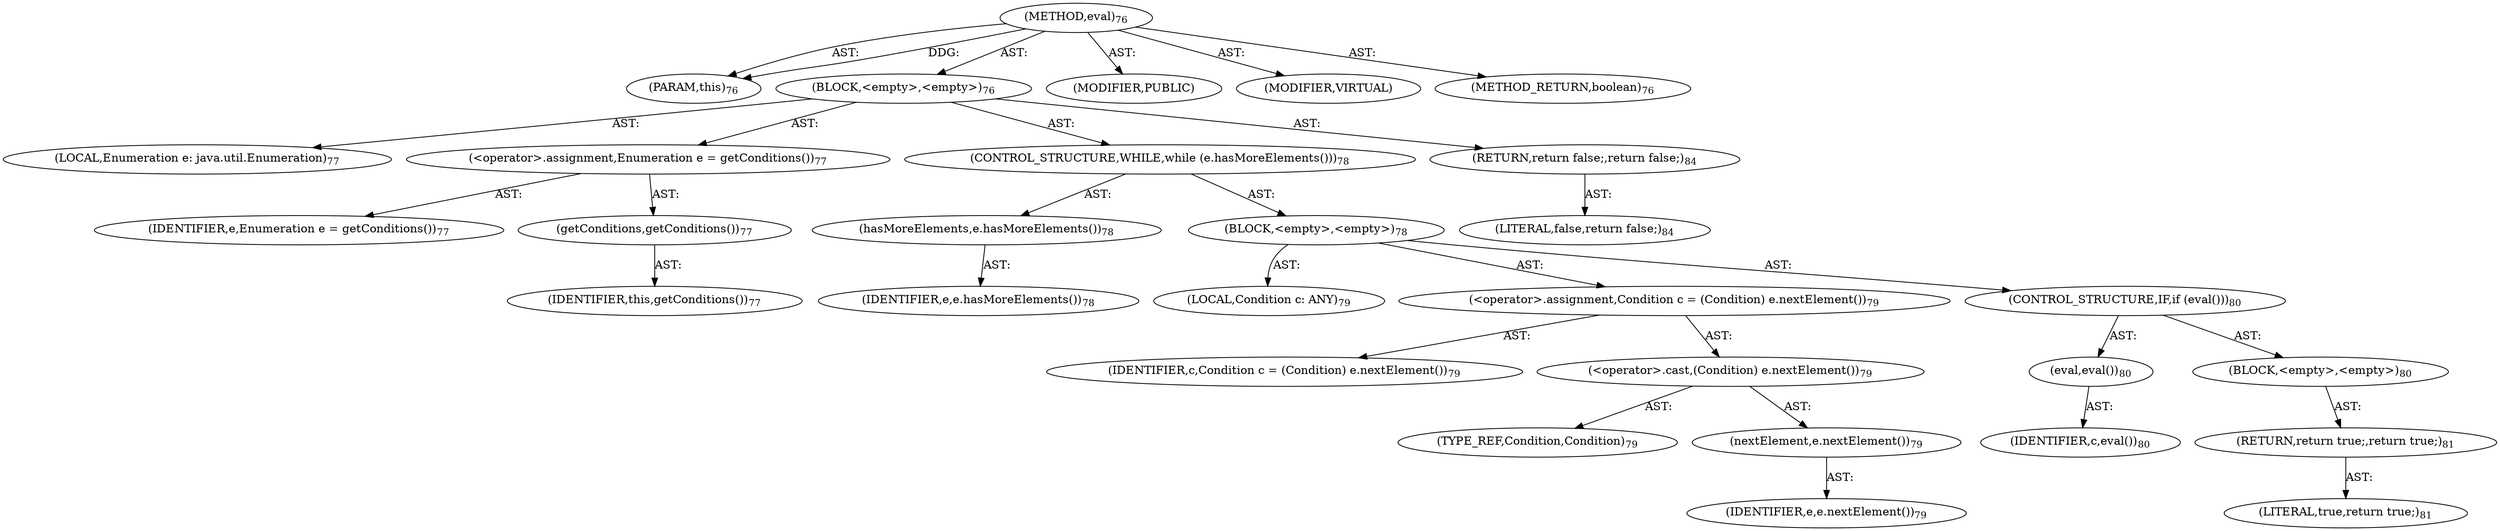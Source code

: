digraph "eval" {  
"111669149696" [label = <(METHOD,eval)<SUB>76</SUB>> ]
"115964116992" [label = <(PARAM,this)<SUB>76</SUB>> ]
"25769803776" [label = <(BLOCK,&lt;empty&gt;,&lt;empty&gt;)<SUB>76</SUB>> ]
"94489280512" [label = <(LOCAL,Enumeration e: java.util.Enumeration)<SUB>77</SUB>> ]
"30064771072" [label = <(&lt;operator&gt;.assignment,Enumeration e = getConditions())<SUB>77</SUB>> ]
"68719476737" [label = <(IDENTIFIER,e,Enumeration e = getConditions())<SUB>77</SUB>> ]
"30064771073" [label = <(getConditions,getConditions())<SUB>77</SUB>> ]
"68719476736" [label = <(IDENTIFIER,this,getConditions())<SUB>77</SUB>> ]
"47244640256" [label = <(CONTROL_STRUCTURE,WHILE,while (e.hasMoreElements()))<SUB>78</SUB>> ]
"30064771074" [label = <(hasMoreElements,e.hasMoreElements())<SUB>78</SUB>> ]
"68719476738" [label = <(IDENTIFIER,e,e.hasMoreElements())<SUB>78</SUB>> ]
"25769803777" [label = <(BLOCK,&lt;empty&gt;,&lt;empty&gt;)<SUB>78</SUB>> ]
"94489280513" [label = <(LOCAL,Condition c: ANY)<SUB>79</SUB>> ]
"30064771075" [label = <(&lt;operator&gt;.assignment,Condition c = (Condition) e.nextElement())<SUB>79</SUB>> ]
"68719476739" [label = <(IDENTIFIER,c,Condition c = (Condition) e.nextElement())<SUB>79</SUB>> ]
"30064771076" [label = <(&lt;operator&gt;.cast,(Condition) e.nextElement())<SUB>79</SUB>> ]
"180388626432" [label = <(TYPE_REF,Condition,Condition)<SUB>79</SUB>> ]
"30064771077" [label = <(nextElement,e.nextElement())<SUB>79</SUB>> ]
"68719476740" [label = <(IDENTIFIER,e,e.nextElement())<SUB>79</SUB>> ]
"47244640257" [label = <(CONTROL_STRUCTURE,IF,if (eval()))<SUB>80</SUB>> ]
"30064771078" [label = <(eval,eval())<SUB>80</SUB>> ]
"68719476741" [label = <(IDENTIFIER,c,eval())<SUB>80</SUB>> ]
"25769803778" [label = <(BLOCK,&lt;empty&gt;,&lt;empty&gt;)<SUB>80</SUB>> ]
"146028888064" [label = <(RETURN,return true;,return true;)<SUB>81</SUB>> ]
"90194313216" [label = <(LITERAL,true,return true;)<SUB>81</SUB>> ]
"146028888065" [label = <(RETURN,return false;,return false;)<SUB>84</SUB>> ]
"90194313217" [label = <(LITERAL,false,return false;)<SUB>84</SUB>> ]
"133143986176" [label = <(MODIFIER,PUBLIC)> ]
"133143986177" [label = <(MODIFIER,VIRTUAL)> ]
"128849018880" [label = <(METHOD_RETURN,boolean)<SUB>76</SUB>> ]
  "111669149696" -> "115964116992"  [ label = "AST: "] 
  "111669149696" -> "25769803776"  [ label = "AST: "] 
  "111669149696" -> "133143986176"  [ label = "AST: "] 
  "111669149696" -> "133143986177"  [ label = "AST: "] 
  "111669149696" -> "128849018880"  [ label = "AST: "] 
  "25769803776" -> "94489280512"  [ label = "AST: "] 
  "25769803776" -> "30064771072"  [ label = "AST: "] 
  "25769803776" -> "47244640256"  [ label = "AST: "] 
  "25769803776" -> "146028888065"  [ label = "AST: "] 
  "30064771072" -> "68719476737"  [ label = "AST: "] 
  "30064771072" -> "30064771073"  [ label = "AST: "] 
  "30064771073" -> "68719476736"  [ label = "AST: "] 
  "47244640256" -> "30064771074"  [ label = "AST: "] 
  "47244640256" -> "25769803777"  [ label = "AST: "] 
  "30064771074" -> "68719476738"  [ label = "AST: "] 
  "25769803777" -> "94489280513"  [ label = "AST: "] 
  "25769803777" -> "30064771075"  [ label = "AST: "] 
  "25769803777" -> "47244640257"  [ label = "AST: "] 
  "30064771075" -> "68719476739"  [ label = "AST: "] 
  "30064771075" -> "30064771076"  [ label = "AST: "] 
  "30064771076" -> "180388626432"  [ label = "AST: "] 
  "30064771076" -> "30064771077"  [ label = "AST: "] 
  "30064771077" -> "68719476740"  [ label = "AST: "] 
  "47244640257" -> "30064771078"  [ label = "AST: "] 
  "47244640257" -> "25769803778"  [ label = "AST: "] 
  "30064771078" -> "68719476741"  [ label = "AST: "] 
  "25769803778" -> "146028888064"  [ label = "AST: "] 
  "146028888064" -> "90194313216"  [ label = "AST: "] 
  "146028888065" -> "90194313217"  [ label = "AST: "] 
  "111669149696" -> "115964116992"  [ label = "DDG: "] 
}
